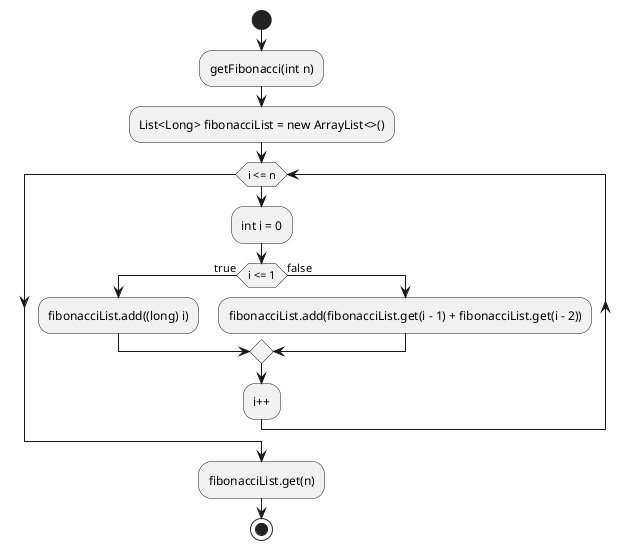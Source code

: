 @startuml
'https://plantuml.com/activity-diagram-beta

start
:getFibonacci(int n);

:List<Long> fibonacciList = new ArrayList<>();

while (i <= n)
    :int i = 0;
  if (i <= 1) then (true)
    :fibonacciList.add((long) i);
  else (false)
    :fibonacciList.add(fibonacciList.get(i - 1) + fibonacciList.get(i - 2));
  endif
  :i++;
endwhile

:fibonacciList.get(n);

stop

@enduml
